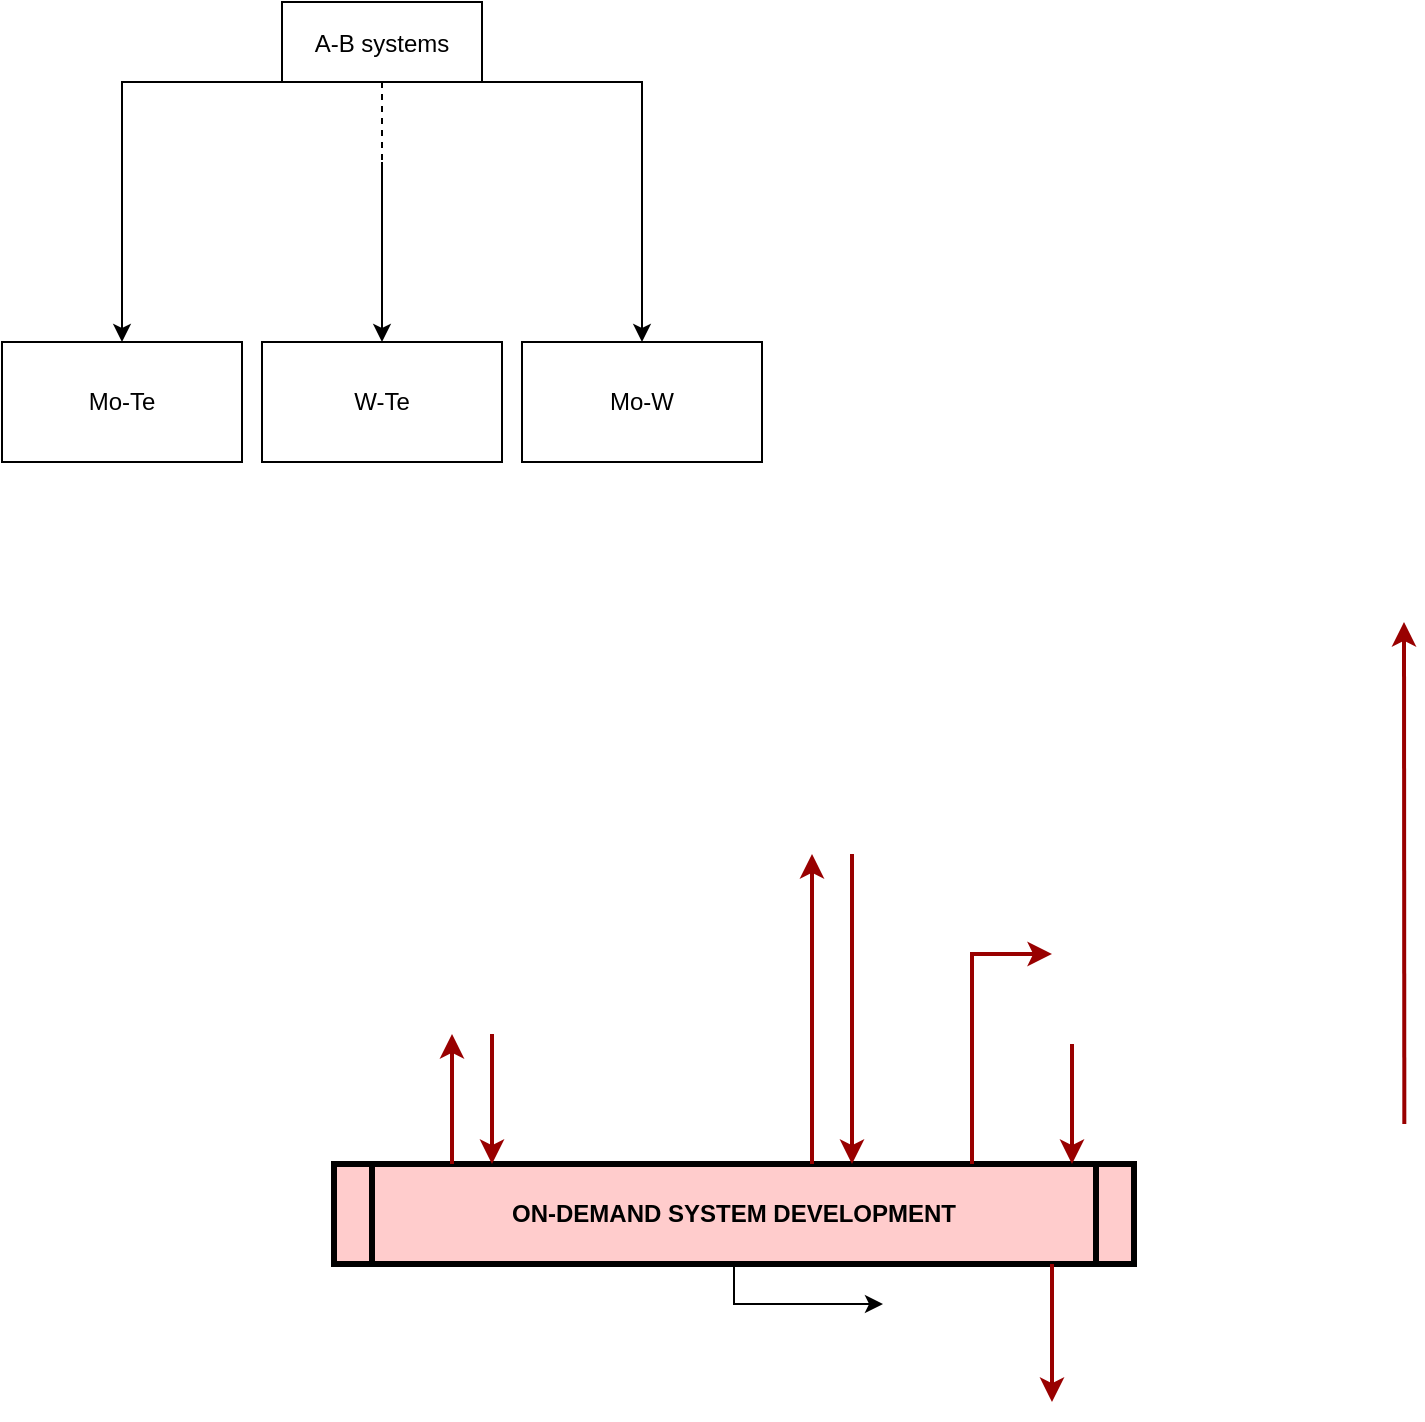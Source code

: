<mxfile version="15.0.6" type="github">
  <diagram id="kgpKYQtTHZ0yAKxKKP6v" name="Page-1">
    <mxGraphModel dx="1678" dy="703" grid="1" gridSize="10" guides="1" tooltips="1" connect="1" arrows="1" fold="1" page="1" pageScale="1" pageWidth="850" pageHeight="1100" math="0" shadow="0">
      <root>
        <mxCell id="0" />
        <mxCell id="1" parent="0" />
        <mxCell id="wirNJk3x5N79A3oDP3Wb-2" value="" style="edgeStyle=orthogonalEdgeStyle;rounded=0;orthogonalLoop=1;jettySize=auto;html=1;" edge="1" parent="1" source="3nuBFxr9cyL0pnOWT2aG-1" target="wirNJk3x5N79A3oDP3Wb-1">
          <mxGeometry relative="1" as="geometry" />
        </mxCell>
        <mxCell id="wirNJk3x5N79A3oDP3Wb-4" value="" style="edgeStyle=orthogonalEdgeStyle;rounded=0;orthogonalLoop=1;jettySize=auto;html=1;" edge="1" parent="1" source="3nuBFxr9cyL0pnOWT2aG-1" target="wirNJk3x5N79A3oDP3Wb-3">
          <mxGeometry relative="1" as="geometry" />
        </mxCell>
        <mxCell id="wirNJk3x5N79A3oDP3Wb-6" value="" style="edgeStyle=orthogonalEdgeStyle;rounded=0;orthogonalLoop=1;jettySize=auto;html=1;" edge="1" parent="1" source="3nuBFxr9cyL0pnOWT2aG-1" target="wirNJk3x5N79A3oDP3Wb-5">
          <mxGeometry relative="1" as="geometry" />
        </mxCell>
        <mxCell id="3nuBFxr9cyL0pnOWT2aG-1" value="A-B systems" style="shape=umlLifeline;perimeter=lifelinePerimeter;container=1;collapsible=0;recursiveResize=0;rounded=0;shadow=0;strokeWidth=1;" parent="1" vertex="1">
          <mxGeometry x="220" y="80" width="100" height="80" as="geometry" />
        </mxCell>
        <mxCell id="wirNJk3x5N79A3oDP3Wb-1" value="W-Te" style="whiteSpace=wrap;html=1;rounded=0;shadow=0;strokeWidth=1;" vertex="1" parent="1">
          <mxGeometry x="210" y="250" width="120" height="60" as="geometry" />
        </mxCell>
        <mxCell id="wirNJk3x5N79A3oDP3Wb-3" value="Mo-W&lt;br&gt;" style="whiteSpace=wrap;html=1;rounded=0;shadow=0;strokeWidth=1;" vertex="1" parent="1">
          <mxGeometry x="340" y="250" width="120" height="60" as="geometry" />
        </mxCell>
        <mxCell id="wirNJk3x5N79A3oDP3Wb-5" value="Mo-Te" style="whiteSpace=wrap;html=1;rounded=0;shadow=0;strokeWidth=1;" vertex="1" parent="1">
          <mxGeometry x="80" y="250" width="120" height="60" as="geometry" />
        </mxCell>
        <mxCell id="wirNJk3x5N79A3oDP3Wb-71" value="" style="edgeStyle=orthogonalEdgeStyle;rounded=0;orthogonalLoop=1;jettySize=auto;html=1;" edge="1" parent="1" source="wirNJk3x5N79A3oDP3Wb-12">
          <mxGeometry relative="1" as="geometry">
            <mxPoint x="520" y="731" as="targetPoint" />
          </mxGeometry>
        </mxCell>
        <mxCell id="wirNJk3x5N79A3oDP3Wb-12" value="ON-DEMAND SYSTEM DEVELOPMENT" style="shape=process;whiteSpace=wrap;align=center;verticalAlign=middle;size=0.048;fontStyle=1;strokeWidth=3;fillColor=#FFCCCC" vertex="1" parent="1">
          <mxGeometry x="246.0" y="661" width="400" height="50" as="geometry" />
        </mxCell>
        <mxCell id="wirNJk3x5N79A3oDP3Wb-29" value="" style="edgeStyle=elbowEdgeStyle;elbow=horizontal;strokeColor=#990000;strokeWidth=2;rounded=0;" edge="1" parent="1" source="wirNJk3x5N79A3oDP3Wb-12">
          <mxGeometry width="100" height="100" relative="1" as="geometry">
            <mxPoint x="95.0" y="800" as="sourcePoint" />
            <mxPoint x="305" y="596" as="targetPoint" />
            <Array as="points">
              <mxPoint x="305" y="640" />
            </Array>
          </mxGeometry>
        </mxCell>
        <mxCell id="wirNJk3x5N79A3oDP3Wb-30" value="" style="edgeStyle=elbowEdgeStyle;elbow=horizontal;strokeColor=#990000;strokeWidth=2;rounded=0;" edge="1" parent="1" target="wirNJk3x5N79A3oDP3Wb-12">
          <mxGeometry width="100" height="100" relative="1" as="geometry">
            <mxPoint x="325" y="596" as="sourcePoint" />
            <mxPoint x="195.0" y="670" as="targetPoint" />
            <Array as="points">
              <mxPoint x="325" y="630" />
            </Array>
          </mxGeometry>
        </mxCell>
        <mxCell id="wirNJk3x5N79A3oDP3Wb-32" value="" style="edgeStyle=elbowEdgeStyle;elbow=horizontal;strokeColor=#990000;strokeWidth=2;rounded=0;" edge="1" parent="1" source="wirNJk3x5N79A3oDP3Wb-12">
          <mxGeometry width="100" height="100" relative="1" as="geometry">
            <mxPoint x="425" y="640" as="sourcePoint" />
            <mxPoint x="485" y="506" as="targetPoint" />
            <Array as="points">
              <mxPoint x="485" y="580" />
            </Array>
          </mxGeometry>
        </mxCell>
        <mxCell id="wirNJk3x5N79A3oDP3Wb-33" value="" style="edgeStyle=elbowEdgeStyle;elbow=horizontal;strokeColor=#990000;strokeWidth=2;rounded=0;" edge="1" parent="1" target="wirNJk3x5N79A3oDP3Wb-12">
          <mxGeometry width="100" height="100" relative="1" as="geometry">
            <mxPoint x="505" y="506" as="sourcePoint" />
            <mxPoint x="495" y="540" as="targetPoint" />
            <Array as="points">
              <mxPoint x="505" y="590" />
            </Array>
          </mxGeometry>
        </mxCell>
        <mxCell id="wirNJk3x5N79A3oDP3Wb-41" value="" style="edgeStyle=elbowEdgeStyle;elbow=horizontal;strokeColor=#990000;strokeWidth=2;rounded=0;" edge="1" parent="1">
          <mxGeometry width="100" height="100" relative="1" as="geometry">
            <mxPoint x="781.167" y="641" as="sourcePoint" />
            <mxPoint x="781.167" y="390" as="targetPoint" />
          </mxGeometry>
        </mxCell>
        <mxCell id="wirNJk3x5N79A3oDP3Wb-42" value="" style="edgeStyle=elbowEdgeStyle;elbow=horizontal;strokeColor=#990000;strokeWidth=2;rounded=0;" edge="1" parent="1" target="wirNJk3x5N79A3oDP3Wb-12">
          <mxGeometry width="100" height="100" relative="1" as="geometry">
            <mxPoint x="615" y="601" as="sourcePoint" />
            <mxPoint x="555" y="520" as="targetPoint" />
            <Array as="points">
              <mxPoint x="615" y="630" />
            </Array>
          </mxGeometry>
        </mxCell>
        <mxCell id="wirNJk3x5N79A3oDP3Wb-43" value="" style="edgeStyle=segmentEdgeStyle;strokeColor=#990000;strokeWidth=2;rounded=0;" edge="1" parent="1" source="wirNJk3x5N79A3oDP3Wb-12">
          <mxGeometry width="100" height="100" relative="1" as="geometry">
            <mxPoint x="385" y="630" as="sourcePoint" />
            <mxPoint x="605" y="556" as="targetPoint" />
            <Array as="points">
              <mxPoint x="565" y="556" />
            </Array>
          </mxGeometry>
        </mxCell>
        <mxCell id="wirNJk3x5N79A3oDP3Wb-51" value="" style="edgeStyle=elbowEdgeStyle;elbow=horizontal;strokeColor=#990000;strokeWidth=2;rounded=0;" edge="1" parent="1" source="wirNJk3x5N79A3oDP3Wb-12">
          <mxGeometry width="100" height="100" relative="1" as="geometry">
            <mxPoint x="445" y="860" as="sourcePoint" />
            <mxPoint x="605" y="780" as="targetPoint" />
            <Array as="points">
              <mxPoint x="605" y="750" />
            </Array>
          </mxGeometry>
        </mxCell>
        <mxCell id="wirNJk3x5N79A3oDP3Wb-78" value="" style="edgeStyle=orthogonalEdgeStyle;rounded=0;orthogonalLoop=1;jettySize=auto;html=1;" edge="1" parent="1" source="wirNJk3x5N79A3oDP3Wb-68">
          <mxGeometry relative="1" as="geometry">
            <mxPoint x="388.5" y="741.0" as="targetPoint" />
          </mxGeometry>
        </mxCell>
      </root>
    </mxGraphModel>
  </diagram>
</mxfile>
